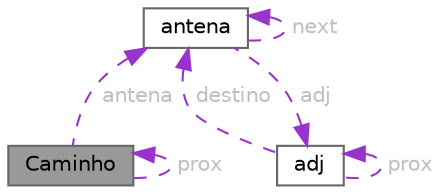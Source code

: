 digraph "Caminho"
{
 // LATEX_PDF_SIZE
  bgcolor="transparent";
  edge [fontname=Helvetica,fontsize=10,labelfontname=Helvetica,labelfontsize=10];
  node [fontname=Helvetica,fontsize=10,shape=box,height=0.2,width=0.4];
  Node1 [id="Node000001",label="Caminho",height=0.2,width=0.4,color="gray40", fillcolor="grey60", style="filled", fontcolor="black",tooltip="Estrutura para guardar os caminhos na profundidade."];
  Node2 -> Node1 [id="edge1_Node000001_Node000002",dir="back",color="darkorchid3",style="dashed",tooltip=" ",label=" antena",fontcolor="grey" ];
  Node2 [id="Node000002",label="antena",height=0.2,width=0.4,color="gray40", fillcolor="white", style="filled",URL="$structantena.html",tooltip="Estrutura que representa uma antena."];
  Node3 -> Node2 [id="edge2_Node000002_Node000003",dir="back",color="darkorchid3",style="dashed",tooltip=" ",label=" adj",fontcolor="grey" ];
  Node3 [id="Node000003",label="adj",height=0.2,width=0.4,color="gray40", fillcolor="white", style="filled",URL="$structadj.html",tooltip="Estrutura que representa uma aresta entre antenas."];
  Node2 -> Node3 [id="edge3_Node000003_Node000002",dir="back",color="darkorchid3",style="dashed",tooltip=" ",label=" destino",fontcolor="grey" ];
  Node3 -> Node3 [id="edge4_Node000003_Node000003",dir="back",color="darkorchid3",style="dashed",tooltip=" ",label=" prox",fontcolor="grey" ];
  Node2 -> Node2 [id="edge5_Node000002_Node000002",dir="back",color="darkorchid3",style="dashed",tooltip=" ",label=" next",fontcolor="grey" ];
  Node1 -> Node1 [id="edge6_Node000001_Node000001",dir="back",color="darkorchid3",style="dashed",tooltip=" ",label=" prox",fontcolor="grey" ];
}
